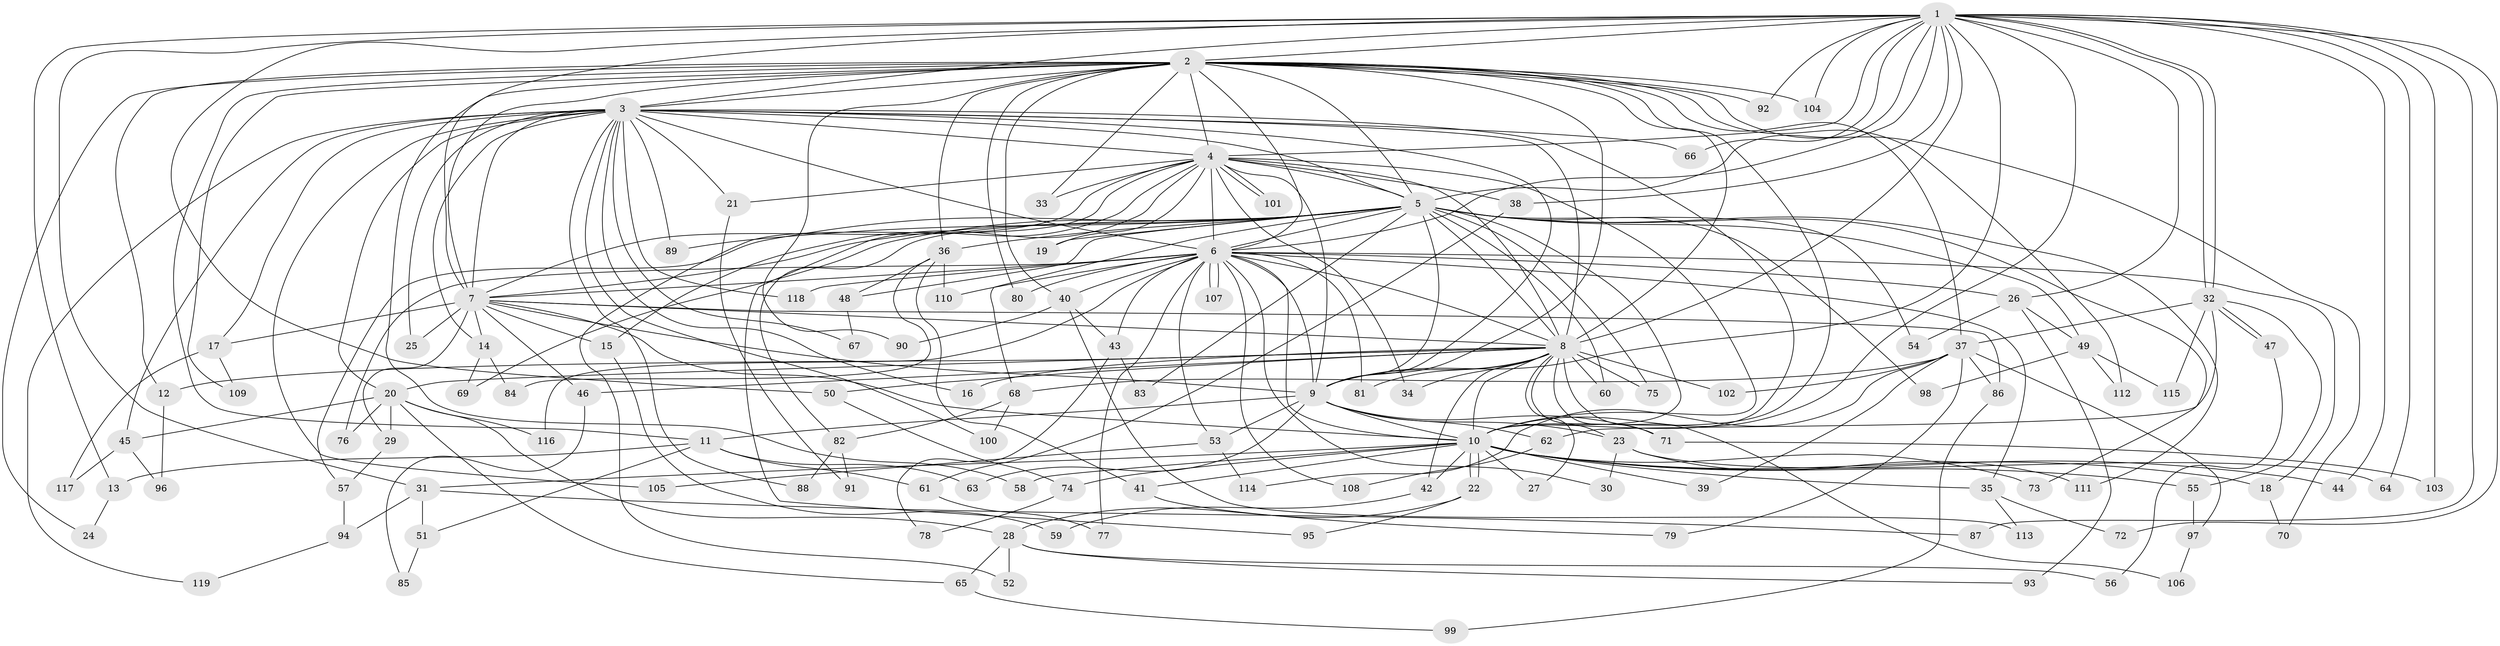 // Generated by graph-tools (version 1.1) at 2025/46/03/09/25 04:46:29]
// undirected, 119 vertices, 263 edges
graph export_dot {
graph [start="1"]
  node [color=gray90,style=filled];
  1;
  2;
  3;
  4;
  5;
  6;
  7;
  8;
  9;
  10;
  11;
  12;
  13;
  14;
  15;
  16;
  17;
  18;
  19;
  20;
  21;
  22;
  23;
  24;
  25;
  26;
  27;
  28;
  29;
  30;
  31;
  32;
  33;
  34;
  35;
  36;
  37;
  38;
  39;
  40;
  41;
  42;
  43;
  44;
  45;
  46;
  47;
  48;
  49;
  50;
  51;
  52;
  53;
  54;
  55;
  56;
  57;
  58;
  59;
  60;
  61;
  62;
  63;
  64;
  65;
  66;
  67;
  68;
  69;
  70;
  71;
  72;
  73;
  74;
  75;
  76;
  77;
  78;
  79;
  80;
  81;
  82;
  83;
  84;
  85;
  86;
  87;
  88;
  89;
  90;
  91;
  92;
  93;
  94;
  95;
  96;
  97;
  98;
  99;
  100;
  101;
  102;
  103;
  104;
  105;
  106;
  107;
  108;
  109;
  110;
  111;
  112;
  113;
  114;
  115;
  116;
  117;
  118;
  119;
  1 -- 2;
  1 -- 3;
  1 -- 4;
  1 -- 5;
  1 -- 6;
  1 -- 7;
  1 -- 8;
  1 -- 9;
  1 -- 10;
  1 -- 13;
  1 -- 26;
  1 -- 31;
  1 -- 32;
  1 -- 32;
  1 -- 38;
  1 -- 44;
  1 -- 50;
  1 -- 64;
  1 -- 66;
  1 -- 72;
  1 -- 87;
  1 -- 92;
  1 -- 103;
  1 -- 104;
  2 -- 3;
  2 -- 4;
  2 -- 5;
  2 -- 6;
  2 -- 7;
  2 -- 8;
  2 -- 9;
  2 -- 10;
  2 -- 11;
  2 -- 12;
  2 -- 24;
  2 -- 33;
  2 -- 36;
  2 -- 37;
  2 -- 40;
  2 -- 58;
  2 -- 70;
  2 -- 80;
  2 -- 90;
  2 -- 92;
  2 -- 104;
  2 -- 109;
  2 -- 112;
  3 -- 4;
  3 -- 5;
  3 -- 6;
  3 -- 7;
  3 -- 8;
  3 -- 9;
  3 -- 10;
  3 -- 14;
  3 -- 16;
  3 -- 17;
  3 -- 20;
  3 -- 21;
  3 -- 25;
  3 -- 45;
  3 -- 66;
  3 -- 67;
  3 -- 88;
  3 -- 89;
  3 -- 100;
  3 -- 105;
  3 -- 118;
  3 -- 119;
  4 -- 5;
  4 -- 6;
  4 -- 7;
  4 -- 8;
  4 -- 9;
  4 -- 10;
  4 -- 15;
  4 -- 19;
  4 -- 21;
  4 -- 33;
  4 -- 34;
  4 -- 38;
  4 -- 52;
  4 -- 95;
  4 -- 101;
  4 -- 101;
  5 -- 6;
  5 -- 7;
  5 -- 8;
  5 -- 9;
  5 -- 10;
  5 -- 19;
  5 -- 36;
  5 -- 48;
  5 -- 49;
  5 -- 54;
  5 -- 57;
  5 -- 60;
  5 -- 68;
  5 -- 69;
  5 -- 73;
  5 -- 75;
  5 -- 82;
  5 -- 83;
  5 -- 89;
  5 -- 98;
  5 -- 111;
  6 -- 7;
  6 -- 8;
  6 -- 9;
  6 -- 10;
  6 -- 18;
  6 -- 26;
  6 -- 30;
  6 -- 35;
  6 -- 40;
  6 -- 43;
  6 -- 53;
  6 -- 76;
  6 -- 77;
  6 -- 80;
  6 -- 81;
  6 -- 107;
  6 -- 107;
  6 -- 108;
  6 -- 110;
  6 -- 116;
  6 -- 118;
  7 -- 8;
  7 -- 9;
  7 -- 10;
  7 -- 14;
  7 -- 15;
  7 -- 17;
  7 -- 25;
  7 -- 29;
  7 -- 46;
  7 -- 86;
  8 -- 9;
  8 -- 10;
  8 -- 12;
  8 -- 16;
  8 -- 20;
  8 -- 23;
  8 -- 27;
  8 -- 34;
  8 -- 42;
  8 -- 46;
  8 -- 50;
  8 -- 60;
  8 -- 71;
  8 -- 75;
  8 -- 81;
  8 -- 102;
  8 -- 106;
  9 -- 10;
  9 -- 11;
  9 -- 23;
  9 -- 53;
  9 -- 62;
  9 -- 63;
  9 -- 71;
  10 -- 18;
  10 -- 22;
  10 -- 22;
  10 -- 27;
  10 -- 31;
  10 -- 35;
  10 -- 39;
  10 -- 41;
  10 -- 42;
  10 -- 44;
  10 -- 55;
  10 -- 58;
  10 -- 73;
  10 -- 74;
  11 -- 13;
  11 -- 51;
  11 -- 61;
  11 -- 63;
  12 -- 96;
  13 -- 24;
  14 -- 69;
  14 -- 84;
  15 -- 59;
  17 -- 109;
  17 -- 117;
  18 -- 70;
  20 -- 28;
  20 -- 29;
  20 -- 45;
  20 -- 65;
  20 -- 76;
  20 -- 116;
  21 -- 91;
  22 -- 28;
  22 -- 95;
  23 -- 30;
  23 -- 64;
  23 -- 111;
  26 -- 49;
  26 -- 54;
  26 -- 93;
  28 -- 52;
  28 -- 56;
  28 -- 65;
  28 -- 93;
  29 -- 57;
  31 -- 51;
  31 -- 87;
  31 -- 94;
  32 -- 37;
  32 -- 47;
  32 -- 47;
  32 -- 55;
  32 -- 62;
  32 -- 115;
  35 -- 72;
  35 -- 113;
  36 -- 41;
  36 -- 48;
  36 -- 84;
  36 -- 110;
  37 -- 39;
  37 -- 68;
  37 -- 79;
  37 -- 86;
  37 -- 97;
  37 -- 102;
  37 -- 114;
  38 -- 61;
  40 -- 43;
  40 -- 90;
  40 -- 113;
  41 -- 79;
  42 -- 59;
  43 -- 78;
  43 -- 83;
  45 -- 96;
  45 -- 117;
  46 -- 85;
  47 -- 56;
  48 -- 67;
  49 -- 98;
  49 -- 112;
  49 -- 115;
  50 -- 74;
  51 -- 85;
  53 -- 105;
  53 -- 114;
  55 -- 97;
  57 -- 94;
  61 -- 77;
  62 -- 108;
  65 -- 99;
  68 -- 82;
  68 -- 100;
  71 -- 103;
  74 -- 78;
  82 -- 88;
  82 -- 91;
  86 -- 99;
  94 -- 119;
  97 -- 106;
}
